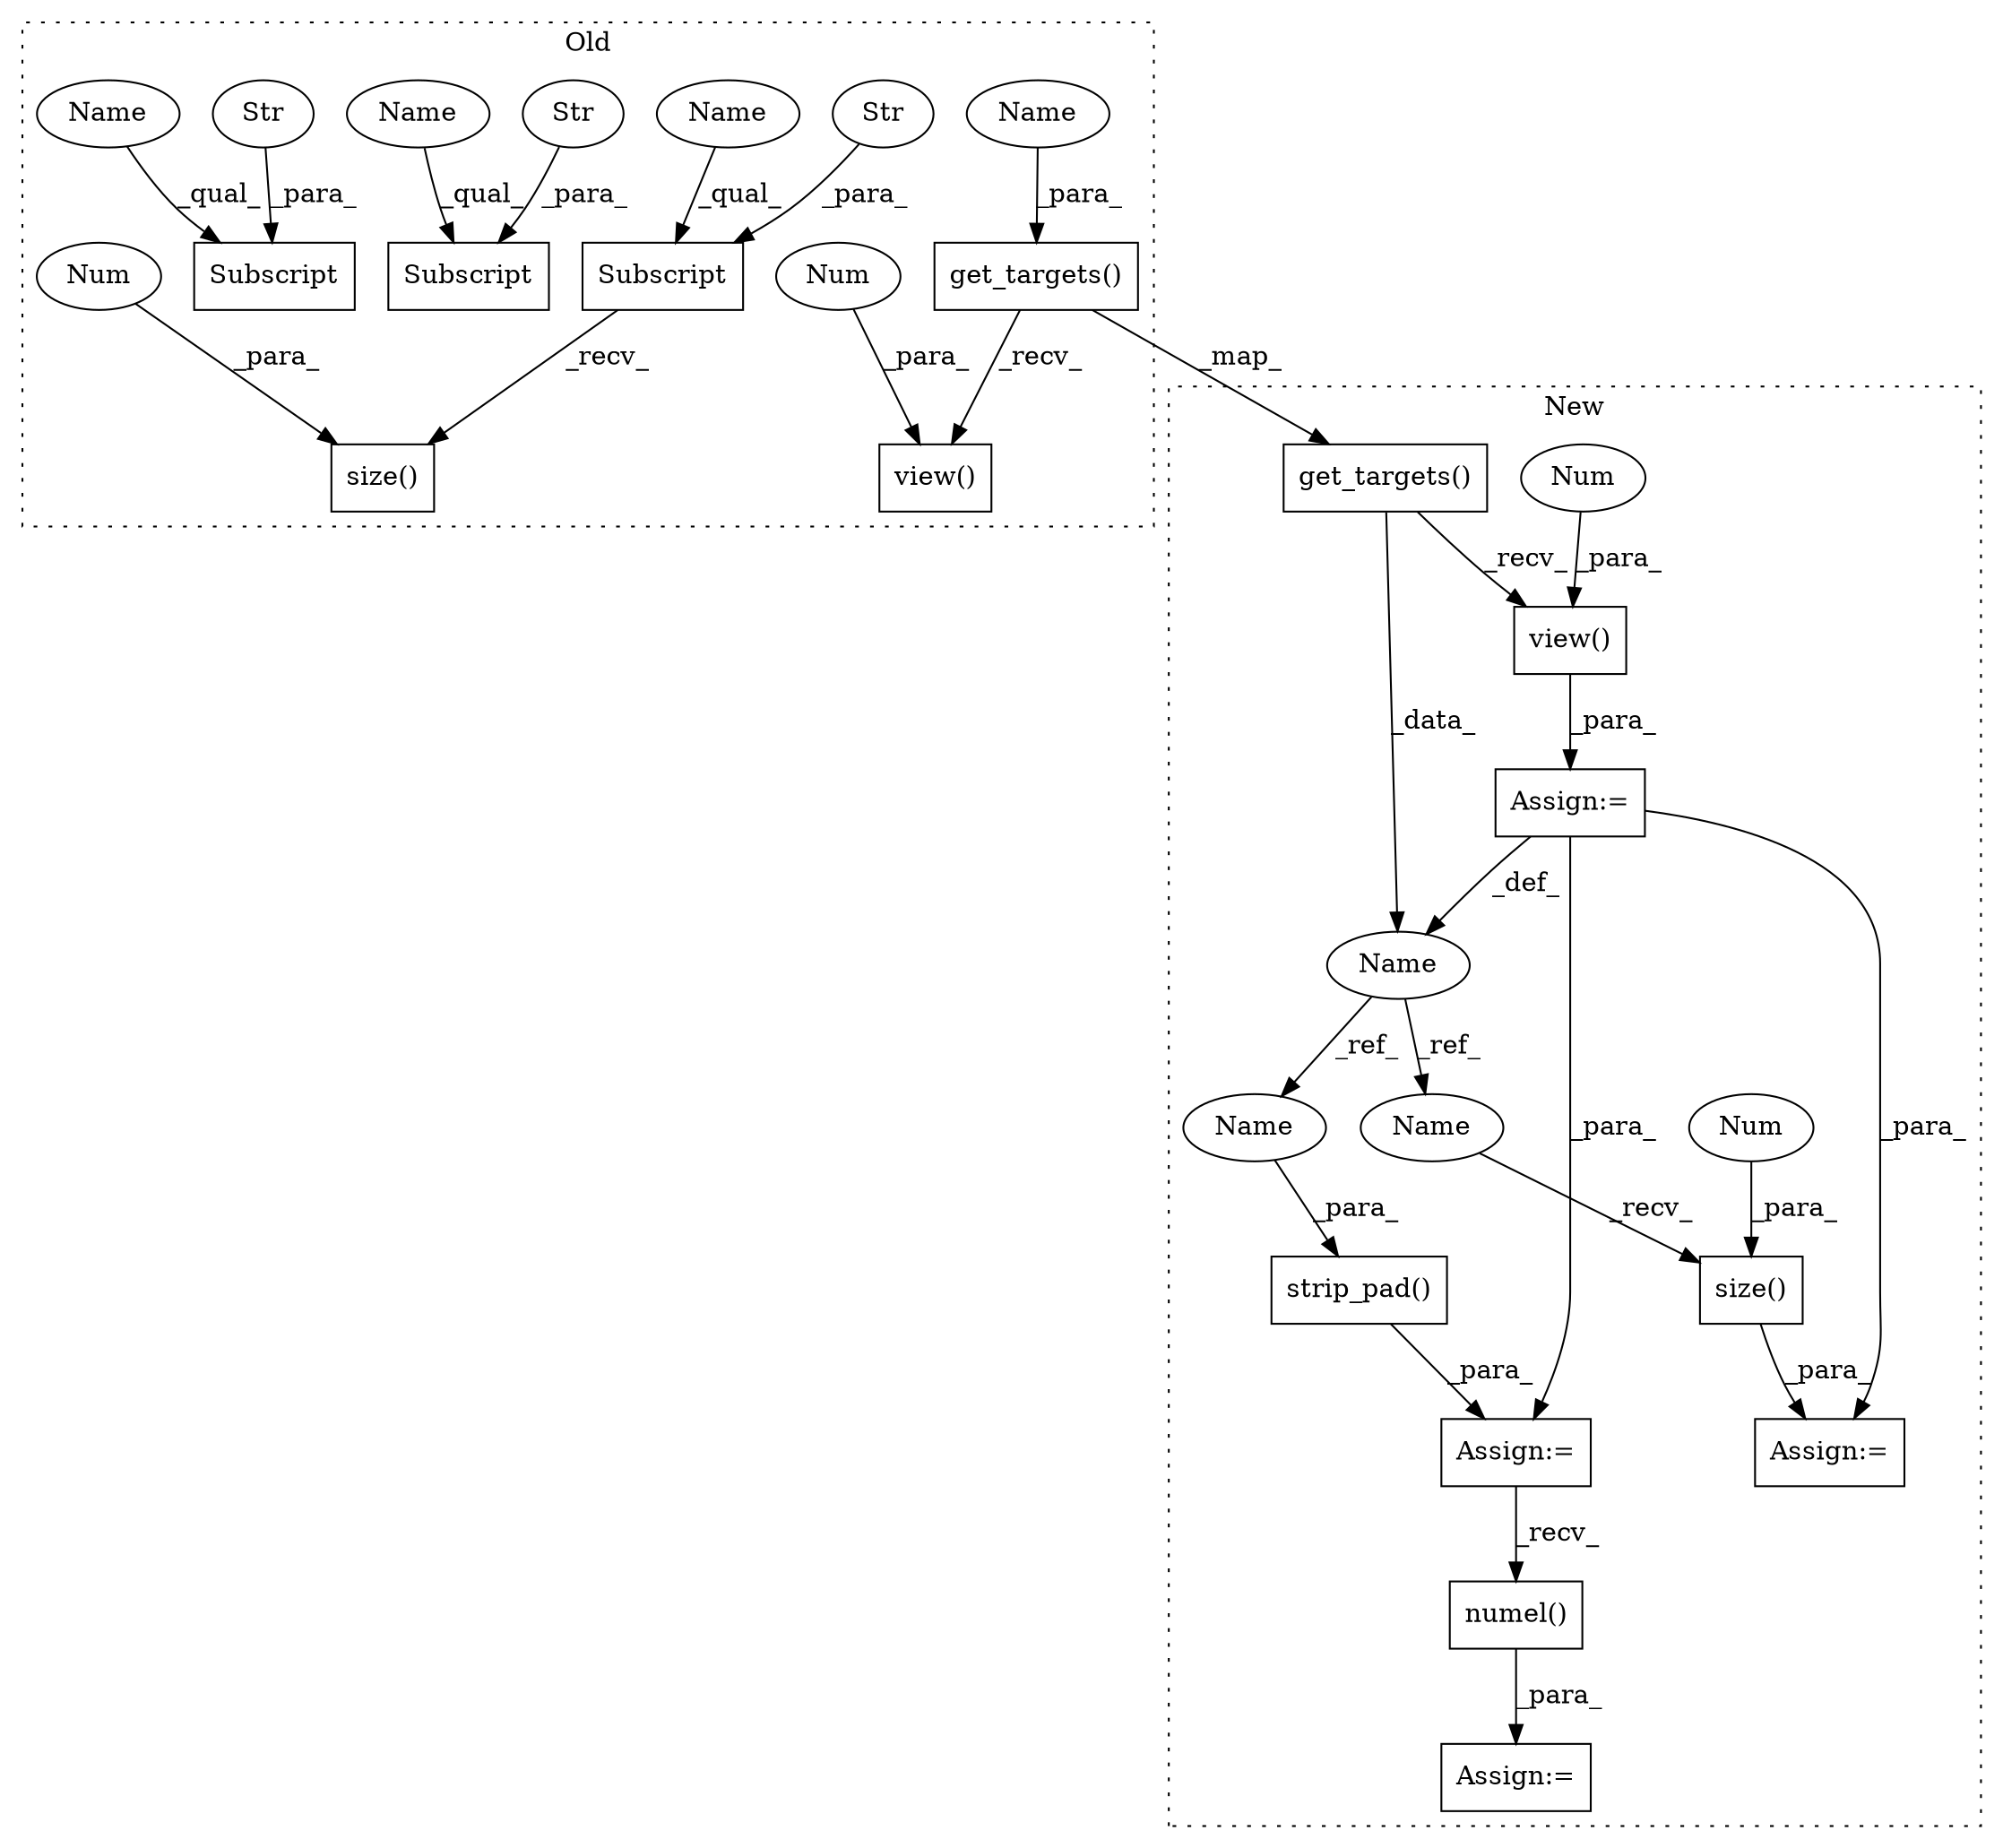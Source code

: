 digraph G {
subgraph cluster0 {
1 [label="size()" a="75" s="2459,2482" l="22,1" shape="box"];
4 [label="Subscript" a="63" s="2459,0" l="16,0" shape="box"];
5 [label="Subscript" a="63" s="2414,0" l="17,0" shape="box"];
6 [label="Str" a="66" s="2466" l="8" shape="ellipse"];
7 [label="Subscript" a="63" s="2278,0" l="17,0" shape="box"];
8 [label="Str" a="66" s="2421" l="9" shape="ellipse"];
9 [label="Str" a="66" s="2285" l="9" shape="ellipse"];
10 [label="get_targets()" a="75" s="1619,1655" l="18,1" shape="box"];
13 [label="view()" a="75" s="1619,1664" l="43,1" shape="box"];
19 [label="Num" a="76" s="1662" l="2" shape="ellipse"];
20 [label="Num" a="76" s="2481" l="1" shape="ellipse"];
24 [label="Name" a="87" s="2459" l="6" shape="ellipse"];
25 [label="Name" a="87" s="1637" l="6" shape="ellipse"];
26 [label="Name" a="87" s="2278" l="6" shape="ellipse"];
27 [label="Name" a="87" s="2414" l="6" shape="ellipse"];
label = "Old";
style="dotted";
}
subgraph cluster1 {
2 [label="numel()" a="75" s="2371" l="12" shape="box"];
3 [label="Assign:=" a="68" s="2368" l="3" shape="box"];
11 [label="get_targets()" a="75" s="1624,1660" l="18,1" shape="box"];
12 [label="view()" a="75" s="1726,1745" l="17,1" shape="box"];
14 [label="strip_pad()" a="75" s="2306,2351" l="16,1" shape="box"];
15 [label="Name" a="87" s="1712" l="11" shape="ellipse"];
16 [label="size()" a="75" s="1762,1780" l="17,1" shape="box"];
17 [label="Num" a="76" s="1779" l="1" shape="ellipse"];
18 [label="Num" a="76" s="1743" l="2" shape="ellipse"];
21 [label="Assign:=" a="68" s="1759" l="3" shape="box"];
22 [label="Assign:=" a="68" s="1723" l="3" shape="box"];
23 [label="Assign:=" a="68" s="2303" l="3" shape="box"];
28 [label="Name" a="87" s="1762" l="11" shape="ellipse"];
29 [label="Name" a="87" s="2322" l="11" shape="ellipse"];
label = "New";
style="dotted";
}
2 -> 3 [label="_para_"];
4 -> 1 [label="_recv_"];
6 -> 4 [label="_para_"];
8 -> 5 [label="_para_"];
9 -> 7 [label="_para_"];
10 -> 11 [label="_map_"];
10 -> 13 [label="_recv_"];
11 -> 12 [label="_recv_"];
11 -> 15 [label="_data_"];
12 -> 22 [label="_para_"];
14 -> 23 [label="_para_"];
15 -> 28 [label="_ref_"];
15 -> 29 [label="_ref_"];
16 -> 21 [label="_para_"];
17 -> 16 [label="_para_"];
18 -> 12 [label="_para_"];
19 -> 13 [label="_para_"];
20 -> 1 [label="_para_"];
22 -> 15 [label="_def_"];
22 -> 23 [label="_para_"];
22 -> 21 [label="_para_"];
23 -> 2 [label="_recv_"];
24 -> 4 [label="_qual_"];
25 -> 10 [label="_para_"];
26 -> 7 [label="_qual_"];
27 -> 5 [label="_qual_"];
28 -> 16 [label="_recv_"];
29 -> 14 [label="_para_"];
}